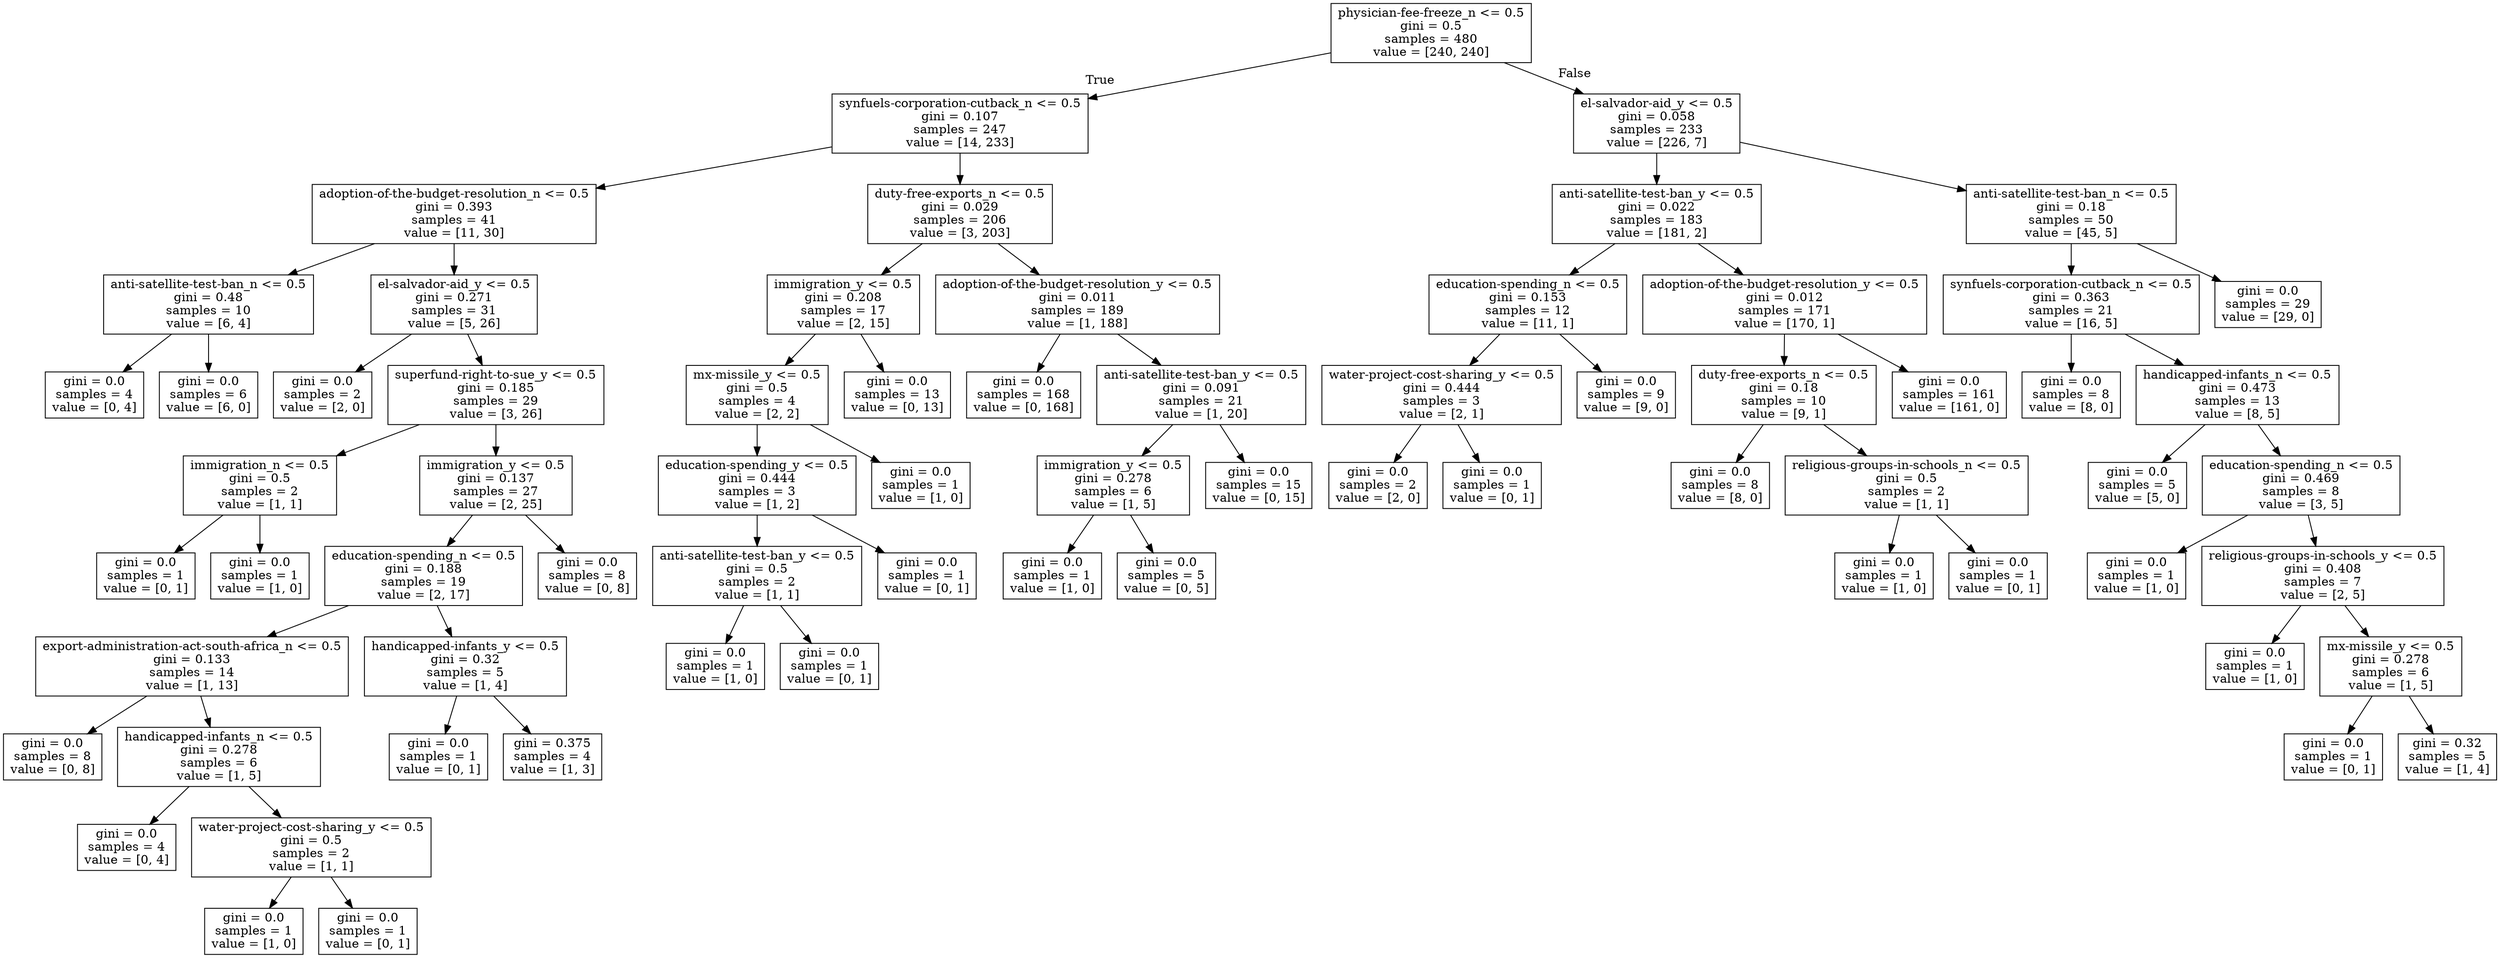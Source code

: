 digraph Tree {
node [shape=box] ;
0 [label="physician-fee-freeze_n <= 0.5\ngini = 0.5\nsamples = 480\nvalue = [240, 240]"] ;
1 [label="synfuels-corporation-cutback_n <= 0.5\ngini = 0.107\nsamples = 247\nvalue = [14, 233]"] ;
0 -> 1 [labeldistance=2.5, labelangle=45, headlabel="True"] ;
2 [label="adoption-of-the-budget-resolution_n <= 0.5\ngini = 0.393\nsamples = 41\nvalue = [11, 30]"] ;
1 -> 2 ;
3 [label="anti-satellite-test-ban_n <= 0.5\ngini = 0.48\nsamples = 10\nvalue = [6, 4]"] ;
2 -> 3 ;
4 [label="gini = 0.0\nsamples = 4\nvalue = [0, 4]"] ;
3 -> 4 ;
5 [label="gini = 0.0\nsamples = 6\nvalue = [6, 0]"] ;
3 -> 5 ;
6 [label="el-salvador-aid_y <= 0.5\ngini = 0.271\nsamples = 31\nvalue = [5, 26]"] ;
2 -> 6 ;
7 [label="gini = 0.0\nsamples = 2\nvalue = [2, 0]"] ;
6 -> 7 ;
8 [label="superfund-right-to-sue_y <= 0.5\ngini = 0.185\nsamples = 29\nvalue = [3, 26]"] ;
6 -> 8 ;
9 [label="immigration_n <= 0.5\ngini = 0.5\nsamples = 2\nvalue = [1, 1]"] ;
8 -> 9 ;
10 [label="gini = 0.0\nsamples = 1\nvalue = [0, 1]"] ;
9 -> 10 ;
11 [label="gini = 0.0\nsamples = 1\nvalue = [1, 0]"] ;
9 -> 11 ;
12 [label="immigration_y <= 0.5\ngini = 0.137\nsamples = 27\nvalue = [2, 25]"] ;
8 -> 12 ;
13 [label="education-spending_n <= 0.5\ngini = 0.188\nsamples = 19\nvalue = [2, 17]"] ;
12 -> 13 ;
14 [label="export-administration-act-south-africa_n <= 0.5\ngini = 0.133\nsamples = 14\nvalue = [1, 13]"] ;
13 -> 14 ;
15 [label="gini = 0.0\nsamples = 8\nvalue = [0, 8]"] ;
14 -> 15 ;
16 [label="handicapped-infants_n <= 0.5\ngini = 0.278\nsamples = 6\nvalue = [1, 5]"] ;
14 -> 16 ;
17 [label="gini = 0.0\nsamples = 4\nvalue = [0, 4]"] ;
16 -> 17 ;
18 [label="water-project-cost-sharing_y <= 0.5\ngini = 0.5\nsamples = 2\nvalue = [1, 1]"] ;
16 -> 18 ;
19 [label="gini = 0.0\nsamples = 1\nvalue = [1, 0]"] ;
18 -> 19 ;
20 [label="gini = 0.0\nsamples = 1\nvalue = [0, 1]"] ;
18 -> 20 ;
21 [label="handicapped-infants_y <= 0.5\ngini = 0.32\nsamples = 5\nvalue = [1, 4]"] ;
13 -> 21 ;
22 [label="gini = 0.0\nsamples = 1\nvalue = [0, 1]"] ;
21 -> 22 ;
23 [label="gini = 0.375\nsamples = 4\nvalue = [1, 3]"] ;
21 -> 23 ;
24 [label="gini = 0.0\nsamples = 8\nvalue = [0, 8]"] ;
12 -> 24 ;
25 [label="duty-free-exports_n <= 0.5\ngini = 0.029\nsamples = 206\nvalue = [3, 203]"] ;
1 -> 25 ;
26 [label="immigration_y <= 0.5\ngini = 0.208\nsamples = 17\nvalue = [2, 15]"] ;
25 -> 26 ;
27 [label="mx-missile_y <= 0.5\ngini = 0.5\nsamples = 4\nvalue = [2, 2]"] ;
26 -> 27 ;
28 [label="education-spending_y <= 0.5\ngini = 0.444\nsamples = 3\nvalue = [1, 2]"] ;
27 -> 28 ;
29 [label="anti-satellite-test-ban_y <= 0.5\ngini = 0.5\nsamples = 2\nvalue = [1, 1]"] ;
28 -> 29 ;
30 [label="gini = 0.0\nsamples = 1\nvalue = [1, 0]"] ;
29 -> 30 ;
31 [label="gini = 0.0\nsamples = 1\nvalue = [0, 1]"] ;
29 -> 31 ;
32 [label="gini = 0.0\nsamples = 1\nvalue = [0, 1]"] ;
28 -> 32 ;
33 [label="gini = 0.0\nsamples = 1\nvalue = [1, 0]"] ;
27 -> 33 ;
34 [label="gini = 0.0\nsamples = 13\nvalue = [0, 13]"] ;
26 -> 34 ;
35 [label="adoption-of-the-budget-resolution_y <= 0.5\ngini = 0.011\nsamples = 189\nvalue = [1, 188]"] ;
25 -> 35 ;
36 [label="gini = 0.0\nsamples = 168\nvalue = [0, 168]"] ;
35 -> 36 ;
37 [label="anti-satellite-test-ban_y <= 0.5\ngini = 0.091\nsamples = 21\nvalue = [1, 20]"] ;
35 -> 37 ;
38 [label="immigration_y <= 0.5\ngini = 0.278\nsamples = 6\nvalue = [1, 5]"] ;
37 -> 38 ;
39 [label="gini = 0.0\nsamples = 1\nvalue = [1, 0]"] ;
38 -> 39 ;
40 [label="gini = 0.0\nsamples = 5\nvalue = [0, 5]"] ;
38 -> 40 ;
41 [label="gini = 0.0\nsamples = 15\nvalue = [0, 15]"] ;
37 -> 41 ;
42 [label="el-salvador-aid_y <= 0.5\ngini = 0.058\nsamples = 233\nvalue = [226, 7]"] ;
0 -> 42 [labeldistance=2.5, labelangle=-45, headlabel="False"] ;
43 [label="anti-satellite-test-ban_y <= 0.5\ngini = 0.022\nsamples = 183\nvalue = [181, 2]"] ;
42 -> 43 ;
44 [label="education-spending_n <= 0.5\ngini = 0.153\nsamples = 12\nvalue = [11, 1]"] ;
43 -> 44 ;
45 [label="water-project-cost-sharing_y <= 0.5\ngini = 0.444\nsamples = 3\nvalue = [2, 1]"] ;
44 -> 45 ;
46 [label="gini = 0.0\nsamples = 2\nvalue = [2, 0]"] ;
45 -> 46 ;
47 [label="gini = 0.0\nsamples = 1\nvalue = [0, 1]"] ;
45 -> 47 ;
48 [label="gini = 0.0\nsamples = 9\nvalue = [9, 0]"] ;
44 -> 48 ;
49 [label="adoption-of-the-budget-resolution_y <= 0.5\ngini = 0.012\nsamples = 171\nvalue = [170, 1]"] ;
43 -> 49 ;
50 [label="duty-free-exports_n <= 0.5\ngini = 0.18\nsamples = 10\nvalue = [9, 1]"] ;
49 -> 50 ;
51 [label="gini = 0.0\nsamples = 8\nvalue = [8, 0]"] ;
50 -> 51 ;
52 [label="religious-groups-in-schools_n <= 0.5\ngini = 0.5\nsamples = 2\nvalue = [1, 1]"] ;
50 -> 52 ;
53 [label="gini = 0.0\nsamples = 1\nvalue = [1, 0]"] ;
52 -> 53 ;
54 [label="gini = 0.0\nsamples = 1\nvalue = [0, 1]"] ;
52 -> 54 ;
55 [label="gini = 0.0\nsamples = 161\nvalue = [161, 0]"] ;
49 -> 55 ;
56 [label="anti-satellite-test-ban_n <= 0.5\ngini = 0.18\nsamples = 50\nvalue = [45, 5]"] ;
42 -> 56 ;
57 [label="synfuels-corporation-cutback_n <= 0.5\ngini = 0.363\nsamples = 21\nvalue = [16, 5]"] ;
56 -> 57 ;
58 [label="gini = 0.0\nsamples = 8\nvalue = [8, 0]"] ;
57 -> 58 ;
59 [label="handicapped-infants_n <= 0.5\ngini = 0.473\nsamples = 13\nvalue = [8, 5]"] ;
57 -> 59 ;
60 [label="gini = 0.0\nsamples = 5\nvalue = [5, 0]"] ;
59 -> 60 ;
61 [label="education-spending_n <= 0.5\ngini = 0.469\nsamples = 8\nvalue = [3, 5]"] ;
59 -> 61 ;
62 [label="gini = 0.0\nsamples = 1\nvalue = [1, 0]"] ;
61 -> 62 ;
63 [label="religious-groups-in-schools_y <= 0.5\ngini = 0.408\nsamples = 7\nvalue = [2, 5]"] ;
61 -> 63 ;
64 [label="gini = 0.0\nsamples = 1\nvalue = [1, 0]"] ;
63 -> 64 ;
65 [label="mx-missile_y <= 0.5\ngini = 0.278\nsamples = 6\nvalue = [1, 5]"] ;
63 -> 65 ;
66 [label="gini = 0.0\nsamples = 1\nvalue = [0, 1]"] ;
65 -> 66 ;
67 [label="gini = 0.32\nsamples = 5\nvalue = [1, 4]"] ;
65 -> 67 ;
68 [label="gini = 0.0\nsamples = 29\nvalue = [29, 0]"] ;
56 -> 68 ;
}